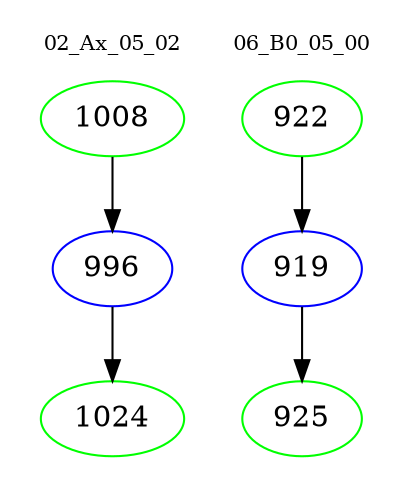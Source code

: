 digraph{
subgraph cluster_0 {
color = white
label = "02_Ax_05_02";
fontsize=10;
T0_1008 [label="1008", color="green"]
T0_1008 -> T0_996 [color="black"]
T0_996 [label="996", color="blue"]
T0_996 -> T0_1024 [color="black"]
T0_1024 [label="1024", color="green"]
}
subgraph cluster_1 {
color = white
label = "06_B0_05_00";
fontsize=10;
T1_922 [label="922", color="green"]
T1_922 -> T1_919 [color="black"]
T1_919 [label="919", color="blue"]
T1_919 -> T1_925 [color="black"]
T1_925 [label="925", color="green"]
}
}
